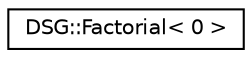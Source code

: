 digraph "Graphical Class Hierarchy"
{
  edge [fontname="Helvetica",fontsize="10",labelfontname="Helvetica",labelfontsize="10"];
  node [fontname="Helvetica",fontsize="10",shape=record];
  rankdir="LR";
  Node1 [label="DSG::Factorial\< 0 \>",height=0.2,width=0.4,color="black", fillcolor="white", style="filled",URL="$struct_d_s_g_1_1_factorial_3_010_01_4.html",tooltip="DSG::Factorial - Compute integer factorial. "];
}
